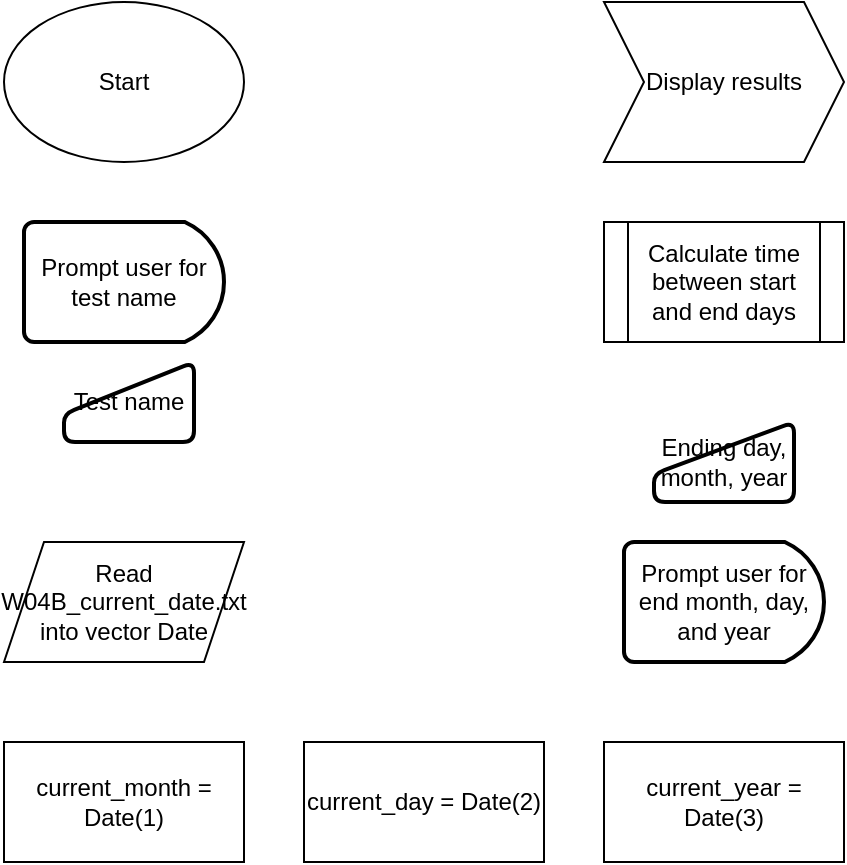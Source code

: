 <mxfile version="24.7.12">
  <diagram name="Page-1" id="3yo-dhn3EtV1WeyHciR1">
    <mxGraphModel dx="1737" dy="603" grid="1" gridSize="10" guides="1" tooltips="1" connect="1" arrows="1" fold="1" page="1" pageScale="1" pageWidth="850" pageHeight="1100" math="0" shadow="0">
      <root>
        <mxCell id="0" />
        <mxCell id="1" parent="0" />
        <mxCell id="eaqs0rHiO7ZTEkpr7RdJ-3" value="Start" style="ellipse;whiteSpace=wrap;html=1;" vertex="1" parent="1">
          <mxGeometry x="-780" y="90" width="120" height="80" as="geometry" />
        </mxCell>
        <mxCell id="eaqs0rHiO7ZTEkpr7RdJ-4" value="Read W04B_current_date.txt into vector Date" style="shape=parallelogram;perimeter=parallelogramPerimeter;whiteSpace=wrap;html=1;fixedSize=1;" vertex="1" parent="1">
          <mxGeometry x="-780" y="360" width="120" height="60" as="geometry" />
        </mxCell>
        <mxCell id="eaqs0rHiO7ZTEkpr7RdJ-5" value="current_month = Date(1)" style="rounded=0;whiteSpace=wrap;html=1;" vertex="1" parent="1">
          <mxGeometry x="-780" y="460" width="120" height="60" as="geometry" />
        </mxCell>
        <mxCell id="eaqs0rHiO7ZTEkpr7RdJ-6" value="current_day = Date(2)" style="rounded=0;whiteSpace=wrap;html=1;" vertex="1" parent="1">
          <mxGeometry x="-630" y="460" width="120" height="60" as="geometry" />
        </mxCell>
        <mxCell id="eaqs0rHiO7ZTEkpr7RdJ-7" value="current_year = Date(3)" style="rounded=0;whiteSpace=wrap;html=1;" vertex="1" parent="1">
          <mxGeometry x="-480" y="460" width="120" height="60" as="geometry" />
        </mxCell>
        <mxCell id="eaqs0rHiO7ZTEkpr7RdJ-10" value="Prompt user for test name" style="strokeWidth=2;html=1;shape=mxgraph.flowchart.delay;whiteSpace=wrap;" vertex="1" parent="1">
          <mxGeometry x="-770" y="200" width="100" height="60" as="geometry" />
        </mxCell>
        <mxCell id="eaqs0rHiO7ZTEkpr7RdJ-11" value="Prompt user for end month, day, and year" style="strokeWidth=2;html=1;shape=mxgraph.flowchart.delay;whiteSpace=wrap;" vertex="1" parent="1">
          <mxGeometry x="-470" y="360" width="100" height="60" as="geometry" />
        </mxCell>
        <mxCell id="eaqs0rHiO7ZTEkpr7RdJ-13" value="Calculate time between start and end days" style="shape=process;whiteSpace=wrap;html=1;backgroundOutline=1;" vertex="1" parent="1">
          <mxGeometry x="-480" y="200" width="120" height="60" as="geometry" />
        </mxCell>
        <mxCell id="eaqs0rHiO7ZTEkpr7RdJ-14" value="Test name" style="html=1;strokeWidth=2;shape=manualInput;whiteSpace=wrap;rounded=1;size=26;arcSize=11;" vertex="1" parent="1">
          <mxGeometry x="-750" y="270" width="65" height="40" as="geometry" />
        </mxCell>
        <mxCell id="eaqs0rHiO7ZTEkpr7RdJ-15" value="Ending day, month, year" style="html=1;strokeWidth=2;shape=manualInput;whiteSpace=wrap;rounded=1;size=26;arcSize=11;" vertex="1" parent="1">
          <mxGeometry x="-455" y="300" width="70" height="40" as="geometry" />
        </mxCell>
        <mxCell id="eaqs0rHiO7ZTEkpr7RdJ-17" value="Display results" style="shape=step;perimeter=stepPerimeter;whiteSpace=wrap;html=1;fixedSize=1;" vertex="1" parent="1">
          <mxGeometry x="-480" y="90" width="120" height="80" as="geometry" />
        </mxCell>
      </root>
    </mxGraphModel>
  </diagram>
</mxfile>
